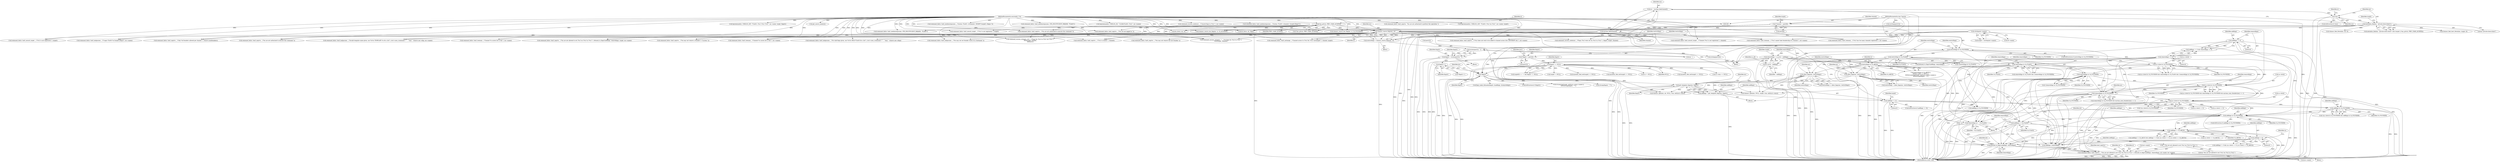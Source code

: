 digraph "0_atheme_c597156adc60a45b5f827793cd420945f47bc03b_1@pointer" {
"1000880" [label="(Call,command_fail(si, fault_noprivs, _(\"You are not allowed to set \2%s\2 on \2%s\2 in \2%s\2.\"), bitmask_to_flags2(addflags, removeflags), mt->name, mc->name))"];
"1000462" [label="(Call,chanacs_source_flags(mc, si))"];
"1000171" [label="(Call,metadata_find(mc, \"private:close:closer\"))"];
"1000159" [label="(Call,!mc)"];
"1000154" [label="(Call,mc = mychan_find(channel))"];
"1000156" [label="(Call,mychan_find(channel))"];
"1000114" [label="(Call,*channel = parv[0])"];
"1000109" [label="(MethodParameterIn,char *parv[])"];
"1000177" [label="(Call,has_priv(si, PRIV_CHAN_AUSPEX))"];
"1000107" [label="(MethodParameterIn,sourceinfo_t *si)"];
"1000883" [label="(Call,_(\"You are not allowed to set \2%s\2 on \2%s\2 in \2%s\2.\"))"];
"1000885" [label="(Call,bitmask_to_flags2(addflags, removeflags))"];
"1000807" [label="(Call,addflags != CA_AKICK)"];
"1000789" [label="(Call,addflags |= CA_FLAGS)"];
"1000785" [label="(Call,addflags & CA_FOUNDER)"];
"1000729" [label="(Call,addflags & CA_FOUNDER)"];
"1000554" [label="(Call,addflags == 0)"];
"1000586" [label="(Call,addflags == 0)"];
"1000580" [label="(Call,addflags = get_template_flags(mc, flagstr))"];
"1000582" [label="(Call,get_template_flags(mc, flagstr))"];
"1000521" [label="(Call,allow_flags(mc, restrictflags))"];
"1000482" [label="(Call,restrictflags & CA_AKICK)"];
"1000476" [label="(Call,restrictflags & CA_FLAGS)"];
"1000466" [label="(Call,restrictflags & CA_FOUNDER)"];
"1000460" [label="(Call,restrictflags = chanacs_source_flags(mc, si))"];
"1000527" [label="(Call,allow_flags(mc, restrictflags))"];
"1000361" [label="(Call,!flagstr)"];
"1000200" [label="(Call,flagstr == NULL)"];
"1000127" [label="(Call,*flagstr = parv[2])"];
"1000337" [label="(Call,flagstr++)"];
"1000326" [label="(Call,flagstr = strchr(parv[2], ' '))"];
"1000328" [label="(Call,strchr(parv[2], ' '))"];
"1000724" [label="(Call,ca->level & CA_FOUNDER)"];
"1000701" [label="(Call,ca->level & CA_FOUNDER)"];
"1000679" [label="(Call,ca->level & CA_FOUNDER)"];
"1000689" [label="(Call,removeflags & CA_FOUNDER)"];
"1000685" [label="(Call,removeflags & CA_FLAGS)"];
"1000557" [label="(Call,removeflags == 0)"];
"1000634" [label="(Call,removeflags = ca_all & ~addflags)"];
"1000636" [label="(Call,ca_all & ~addflags)"];
"1000707" [label="(Call,removeflags & CA_FOUNDER)"];
"1000811" [label="(Call,addflags != 0)"];
"1000792" [label="(Call,removeflags &= ~CA_FLAGS)"];
"1000662" [label="(Call,sstrdup(mt->name))"];
"1000678" [label="(Call,ca->level & CA_FOUNDER && removeflags & CA_FLAGS && !(removeflags & CA_FOUNDER))"];
"1000790" [label="(Identifier,addflags)"];
"1001005" [label="(Call,addflags | removeflags)"];
"1000163" [label="(Identifier,si)"];
"1000156" [label="(Call,mychan_find(channel))"];
"1000116" [label="(Call,parv[0])"];
"1000478" [label="(Identifier,CA_FLAGS)"];
"1000461" [label="(Identifier,restrictflags)"];
"1000546" [label="(Call,flags_make_bitmasks(flagstr, &addflags, &removeflags))"];
"1000707" [label="(Call,removeflags & CA_FOUNDER)"];
"1000378" [label="(Call,command_fail(si, fault_noprivs, _(\"You are not authorized to execute this command.\")))"];
"1000482" [label="(Call,restrictflags & CA_AKICK)"];
"1000320" [label="(Call,command_fail(si, fault_needmoreparams, _(\"Syntax: FLAGS <#channel> MODIFY [target] <flags>\")))"];
"1000484" [label="(Identifier,CA_AKICK)"];
"1000303" [label="(Call,myentity_find_ext(target) == NULL)"];
"1000686" [label="(Identifier,removeflags)"];
"1000176" [label="(Call,!has_priv(si, PRIV_CHAN_AUSPEX))"];
"1000360" [label="(ControlStructure,if (!flagstr))"];
"1000232" [label="(Call,do_list(si, mc, 0))"];
"1000179" [label="(Identifier,PRIV_CHAN_AUSPEX)"];
"1000725" [label="(Call,ca->level)"];
"1000435" [label="(Call,command_success_string(si, str1, _(\"Flags for \2%s\2 in \2%s\2 are \2%s\2.\"),\n\t\t\t\t\t\ttarget, channel,\n\t\t\t\t\t\tstr1))"];
"1000107" [label="(MethodParameterIn,sourceinfo_t *si)"];
"1000584" [label="(Identifier,flagstr)"];
"1000529" [label="(Identifier,restrictflags)"];
"1000143" [label="(Call,command_fail(si, fault_needmoreparams, STR_INSUFFICIENT_PARAMS, \"FLAGS\"))"];
"1000691" [label="(Identifier,CA_FOUNDER)"];
"1000605" [label="(Call,command_fail(si, fault_badparams, _(\"Usage: FLAGS %s [target] [flags]\"), mc->name))"];
"1000281" [label="(Call,logcommand(si, CMDLOG_DO, \"CLEAR:FLAGS: \2%s\2\", mc->name))"];
"1000154" [label="(Call,mc = mychan_find(channel))"];
"1000527" [label="(Call,allow_flags(mc, restrictflags))"];
"1000504" [label="(Call,command_fail(si, fault_noprivs, _(\"You are not authorized to execute this command.\")))"];
"1000689" [label="(Call,removeflags & CA_FOUNDER)"];
"1000882" [label="(Identifier,fault_noprivs)"];
"1000419" [label="(Call,chanacs_find_literal(mc, mt, 0))"];
"1000887" [label="(Identifier,removeflags)"];
"1000614" [label="(Call,command_fail(si, fault_badparams, _(\"Invalid template name given, use /%s%s TEMPLATE %s for a list\"), ircd->uses_rcommand ? \"\" : \"msg \", chansvs.me->disp, mc->name))"];
"1000810" [label="(Call,addflags != 0 && (ca->level == 0 || ca->level == CA_AKICK))"];
"1000172" [label="(Identifier,mc)"];
"1000582" [label="(Call,get_template_flags(mc, flagstr))"];
"1000587" [label="(Identifier,addflags)"];
"1000369" [label="(Identifier,mc)"];
"1000327" [label="(Identifier,flagstr)"];
"1000463" [label="(Identifier,mc)"];
"1000663" [label="(Call,mt->name)"];
"1000789" [label="(Call,addflags |= CA_FLAGS)"];
"1000817" [label="(Identifier,ca)"];
"1000794" [label="(Identifier,~CA_FLAGS)"];
"1000594" [label="(Identifier,target)"];
"1000580" [label="(Call,addflags = get_template_flags(mc, flagstr))"];
"1000361" [label="(Call,!flagstr)"];
"1000522" [label="(Identifier,mc)"];
"1000702" [label="(Call,ca->level)"];
"1000806" [label="(Call,addflags != CA_AKICK && addflags != 0 && (ca->level == 0 || ca->level == CA_AKICK))"];
"1000690" [label="(Identifier,removeflags)"];
"1000847" [label="(Call,command_fail(si, fault_toomany, _(\"Channel %s access list is full.\"), mc->name))"];
"1000820" [label="(Call,ca->level == CA_AKICK)"];
"1000559" [label="(Literal,0)"];
"1001010" [label="(Call,command_fail(si, fault_nochange, _(\"Channel access to \2%s\2 for \2%s\2 unchanged.\"), channel, target))"];
"1000693" [label="(Call,command_fail(si, fault_noprivs, _(\"You may not remove a founder's +f access.\")))"];
"1000373" [label="(Call,chanacs_source_has_flag(mc, si, CA_ACLVIEW))"];
"1000288" [label="(Call,command_success_nodata(si, _(\"Cleared flags in \2%s\2.\"), mc->name))"];
"1000723" [label="(Call,!(ca->level & CA_FOUNDER))"];
"1000528" [label="(Identifier,mc)"];
"1000895" [label="(Identifier,ca)"];
"1000475" [label="(Call,!(restrictflags & CA_FLAGS))"];
"1000127" [label="(Call,*flagstr = parv[2])"];
"1000679" [label="(Call,ca->level & CA_FOUNDER)"];
"1000636" [label="(Call,ca_all & ~addflags)"];
"1000793" [label="(Identifier,removeflags)"];
"1000177" [label="(Call,has_priv(si, PRIV_CHAN_AUSPEX))"];
"1000328" [label="(Call,strchr(parv[2], ' '))"];
"1000687" [label="(Identifier,CA_FLAGS)"];
"1000811" [label="(Call,addflags != 0)"];
"1000784" [label="(ControlStructure,if (addflags & CA_FOUNDER))"];
"1000635" [label="(Identifier,removeflags)"];
"1000148" [label="(Call,command_fail(si, fault_needmoreparams, _(\"Syntax: FLAGS <channel> [target] [flags]\")))"];
"1000881" [label="(Identifier,si)"];
"1000170" [label="(Call,metadata_find(mc, \"private:close:closer\") && (target || !has_priv(si, PRIV_CHAN_AUSPEX)))"];
"1000555" [label="(Identifier,addflags)"];
"1000660" [label="(Call,target = sstrdup(mt->name))"];
"1000140" [label="(Identifier,parc)"];
"1000464" [label="(Identifier,si)"];
"1000889" [label="(Identifier,mt)"];
"1000468" [label="(Identifier,CA_FOUNDER)"];
"1000329" [label="(Call,parv[2])"];
"1000709" [label="(Identifier,CA_FOUNDER)"];
"1000916" [label="(Call,command_fail(si, fault_badparams, _(\"You may not set founder status on a hostmask.\")))"];
"1000523" [label="(Identifier,restrictflags)"];
"1000260" [label="(Call,command_fail(si, fault_noprivs, \"You are not authorized to perform this operation.\"))"];
"1000307" [label="(Block,)"];
"1000722" [label="(Call,!(ca->level & CA_FOUNDER) && addflags & CA_FOUNDER)"];
"1000731" [label="(Identifier,CA_FOUNDER)"];
"1000346" [label="(Block,)"];
"1000588" [label="(Literal,0)"];
"1000715" [label="(Call,command_fail(si, fault_noprivs, _(\"You may not remove the last founder.\")))"];
"1000826" [label="(Call,command_fail(si, fault_noprivs, _(\"\2%s\2 does not wish to be added to channel access lists (NEVEROP set).\"), mt->name))"];
"1000557" [label="(Call,removeflags == 0)"];
"1000488" [label="(Identifier,si)"];
"1000332" [label="(Literal,' ')"];
"1000483" [label="(Identifier,restrictflags)"];
"1000342" [label="(Call,strdup(parv[2]))"];
"1000662" [label="(Call,sstrdup(mt->name))"];
"1000579" [label="(Block,)"];
"1000451" [label="(Call,logcommand(si, CMDLOG_GET, \"FLAGS: \2%s\2 on \2%s\2\", mc->name, target))"];
"1000634" [label="(Call,removeflags = ca_all & ~addflags)"];
"1000160" [label="(Identifier,mc)"];
"1000354" [label="(Call,command_fail(si, fault_noprivs, _(\"You are not logged in.\")))"];
"1000157" [label="(Identifier,channel)"];
"1000688" [label="(Call,!(removeflags & CA_FOUNDER))"];
"1000981" [label="(Call,bitmask_to_flags2(addflags, removeflags))"];
"1000912" [label="(Call,addflags & CA_FOUNDER)"];
"1000470" [label="(Identifier,restrictflags)"];
"1000792" [label="(Call,removeflags &= ~CA_FLAGS)"];
"1000812" [label="(Identifier,addflags)"];
"1000129" [label="(Call,parv[2])"];
"1000128" [label="(Identifier,flagstr)"];
"1000158" [label="(ControlStructure,if (!mc))"];
"1000651" [label="(Call,command_fail(si, fault_nosuch_target, _(\"\2%s\2 is not registered.\"), target))"];
"1000773" [label="(Call,command_fail(si, fault_toomany, _(\"\2%s\2 cannot take foundership of a channel.\"), mt->name))"];
"1000215" [label="(Call,do_list(si, mc, flags))"];
"1000115" [label="(Identifier,channel)"];
"1000424" [label="(Call,ca != NULL)"];
"1000481" [label="(Call,restrictflags & CA_AKICK ||\n\t\t\t\t\t\tsi->smu == NULL ||\n\t\t\t\t\t\tirccasecmp(target, entity(si->smu)->name) ||\n\t\t\t\t\t\tstrcmp(flagstr, \"-*\"))"];
"1000201" [label="(Identifier,flagstr)"];
"1000315" [label="(Call,command_fail(si, fault_needmoreparams, STR_INSUFFICIENT_PARAMS, \"FLAGS\"))"];
"1000708" [label="(Identifier,removeflags)"];
"1001030" [label="(Call,logcommand(si, CMDLOG_SET, \"FLAGS: \2%s\2 \2%s\2 \2%s\2\", mc->name, target, flagstr))"];
"1000122" [label="(Call,sstrdup(parv[1]))"];
"1000786" [label="(Identifier,addflags)"];
"1000741" [label="(Call,command_fail(si, fault_noprivs, _(\"Only %d founders allowed per channel.\"), chansvs.maxfounders))"];
"1000808" [label="(Identifier,addflags)"];
"1000798" [label="(Identifier,mt)"];
"1000642" [label="(Identifier,target)"];
"1000891" [label="(Call,mc->name)"];
"1000558" [label="(Identifier,removeflags)"];
"1000668" [label="(Call,chanacs_open(mc, mt, NULL, true, entity(si->smu)))"];
"1000109" [label="(MethodParameterIn,char *parv[])"];
"1000712" [label="(Identifier,mc)"];
"1000553" [label="(Call,addflags == 0 && removeflags == 0)"];
"1000181" [label="(Call,command_fail(si, fault_noprivs, _(\"\2%s\2 is closed.\"), channel))"];
"1000200" [label="(Call,flagstr == NULL)"];
"1000338" [label="(Identifier,flagstr)"];
"1001042" [label="(Call,get_source_name(si))"];
"1000729" [label="(Call,addflags & CA_FOUNDER)"];
"1000888" [label="(Call,mt->name)"];
"1000159" [label="(Call,!mc)"];
"1000585" [label="(ControlStructure,if (addflags == 0))"];
"1000583" [label="(Identifier,mc)"];
"1000121" [label="(Identifier,target)"];
"1000110" [label="(Block,)"];
"1000519" [label="(Call,restrictflags = allow_flags(mc, restrictflags))"];
"1000807" [label="(Call,addflags != CA_AKICK)"];
"1000477" [label="(Identifier,restrictflags)"];
"1000466" [label="(Call,restrictflags & CA_FOUNDER)"];
"1000467" [label="(Identifier,restrictflags)"];
"1000700" [label="(Call,ca->level & CA_FOUNDER && removeflags & CA_FOUNDER && mychan_num_founders(mc) == 1)"];
"1000581" [label="(Identifier,addflags)"];
"1000728" [label="(Identifier,CA_FOUNDER)"];
"1000638" [label="(Identifier,~addflags)"];
"1000586" [label="(Call,addflags == 0)"];
"1000791" [label="(Identifier,CA_FLAGS)"];
"1000460" [label="(Call,restrictflags = chanacs_source_flags(mc, si))"];
"1000757" [label="(Call,command_fail(si, fault_toomany, _(\"\2%s\2 has too many channels registered.\"), mt->name))"];
"1000476" [label="(Call,restrictflags & CA_FLAGS)"];
"1000202" [label="(Identifier,NULL)"];
"1000680" [label="(Call,ca->level)"];
"1000883" [label="(Call,_(\"You are not allowed to set \2%s\2 on \2%s\2 in \2%s\2.\"))"];
"1000246" [label="(Call,myentity_find_ext(target) == NULL)"];
"1000486" [label="(Call,si->smu == NULL)"];
"1000683" [label="(Identifier,CA_FOUNDER)"];
"1000839" [label="(Call,ca->level == 0)"];
"1000705" [label="(Identifier,CA_FOUNDER)"];
"1000491" [label="(Call,irccasecmp(target, entity(si->smu)->name) ||\n\t\t\t\t\t\tstrcmp(flagstr, \"-*\"))"];
"1000809" [label="(Identifier,CA_AKICK)"];
"1000976" [label="(Call,command_fail(si, fault_noprivs, _(\"You are not allowed to set \2%s\2 on \2%s\2 in \2%s\2.\"), bitmask_to_flags2(addflags, removeflags), target, mc->name))"];
"1000326" [label="(Call,flagstr = strchr(parv[2], ' '))"];
"1000706" [label="(Call,removeflags & CA_FOUNDER && mychan_num_founders(mc) == 1)"];
"1000175" [label="(Identifier,target)"];
"1000554" [label="(Call,addflags == 0)"];
"1000162" [label="(Call,command_fail(si, fault_nosuch_target, _(\"Channel \2%s\2 is not registered.\"), channel))"];
"1000155" [label="(Identifier,mc)"];
"1000785" [label="(Call,addflags & CA_FOUNDER)"];
"1000730" [label="(Identifier,addflags)"];
"1000813" [label="(Literal,0)"];
"1000194" [label="(Call,target[0] == '+' && flagstr == NULL)"];
"1000880" [label="(Call,command_fail(si, fault_noprivs, _(\"You are not allowed to set \2%s\2 on \2%s\2 in \2%s\2.\"), bitmask_to_flags2(addflags, removeflags), mt->name, mc->name))"];
"1000924" [label="(Call,chanacs_open(mc, NULL, target, true, entity(si->smu)))"];
"1000465" [label="(ControlStructure,if (restrictflags & CA_FOUNDER))"];
"1000500" [label="(Call,strcmp(flagstr, \"-*\"))"];
"1000724" [label="(Call,ca->level & CA_FOUNDER)"];
"1000402" [label="(Call,command_fail(si, fault_nosuch_target, _(\"\2%s\2 is not registered.\"), target))"];
"1000884" [label="(Literal,\"You are not allowed to set \2%s\2 on \2%s\2 in \2%s\2.\")"];
"1000334" [label="(Identifier,flagstr)"];
"1000444" [label="(Call,command_success_string(si, \"\", _(\"No flags for \2%s\2 in \2%s\2.\"),\n\t\t\t\t\t\ttarget, channel))"];
"1000525" [label="(Call,restrictflags |= allow_flags(mc, restrictflags))"];
"1000701" [label="(Call,ca->level & CA_FOUNDER)"];
"1000556" [label="(Literal,0)"];
"1000879" [label="(Block,)"];
"1000685" [label="(Call,removeflags & CA_FLAGS)"];
"1000788" [label="(Block,)"];
"1000815" [label="(Call,ca->level == 0)"];
"1000886" [label="(Identifier,addflags)"];
"1001023" [label="(Call,command_success_nodata(si, _(\"Flags \2%s\2 were set on \2%s\2 in \2%s\2.\"), flagstr, target, channel))"];
"1000389" [label="(Call,chanacs_find_host_literal(mc, target, 0))"];
"1000943" [label="(Call,command_fail(si, fault_toomany, _(\"Channel %s access list is full.\"), mc->name))"];
"1000787" [label="(Identifier,CA_FOUNDER)"];
"1000885" [label="(Call,bitmask_to_flags2(addflags, removeflags))"];
"1000178" [label="(Identifier,si)"];
"1000462" [label="(Call,chanacs_source_flags(mc, si))"];
"1000173" [label="(Literal,\"private:close:closer\")"];
"1000208" [label="(Call,target != NULL)"];
"1000114" [label="(Call,*channel = parv[0])"];
"1000637" [label="(Identifier,ca_all)"];
"1000227" [label="(Call,myentity_find_ext(target) == NULL)"];
"1000337" [label="(Call,flagstr++)"];
"1000561" [label="(Call,command_fail(si, fault_badparams, _(\"No valid flags given, use /%s%s HELP FLAGS for a list\"), ircd->uses_rcommand ? \"\" : \"msg \", chansvs.me->disp))"];
"1001048" [label="(MethodReturn,static void)"];
"1000336" [label="(Call,*flagstr++)"];
"1000684" [label="(Call,removeflags & CA_FLAGS && !(removeflags & CA_FOUNDER))"];
"1000521" [label="(Call,allow_flags(mc, restrictflags))"];
"1000171" [label="(Call,metadata_find(mc, \"private:close:closer\"))"];
"1000362" [label="(Identifier,flagstr)"];
"1000255" [label="(Call,chanacs_source_has_flag(mc, si, CA_FOUNDER))"];
"1000880" -> "1000879"  [label="AST: "];
"1000880" -> "1000891"  [label="CFG: "];
"1000881" -> "1000880"  [label="AST: "];
"1000882" -> "1000880"  [label="AST: "];
"1000883" -> "1000880"  [label="AST: "];
"1000885" -> "1000880"  [label="AST: "];
"1000888" -> "1000880"  [label="AST: "];
"1000891" -> "1000880"  [label="AST: "];
"1000895" -> "1000880"  [label="CFG: "];
"1000880" -> "1001048"  [label="DDG: "];
"1000880" -> "1001048"  [label="DDG: "];
"1000880" -> "1001048"  [label="DDG: "];
"1000880" -> "1001048"  [label="DDG: "];
"1000880" -> "1001048"  [label="DDG: "];
"1000880" -> "1001048"  [label="DDG: "];
"1000880" -> "1001048"  [label="DDG: "];
"1000462" -> "1000880"  [label="DDG: "];
"1000107" -> "1000880"  [label="DDG: "];
"1000883" -> "1000880"  [label="DDG: "];
"1000885" -> "1000880"  [label="DDG: "];
"1000885" -> "1000880"  [label="DDG: "];
"1000662" -> "1000880"  [label="DDG: "];
"1000462" -> "1000460"  [label="AST: "];
"1000462" -> "1000464"  [label="CFG: "];
"1000463" -> "1000462"  [label="AST: "];
"1000464" -> "1000462"  [label="AST: "];
"1000460" -> "1000462"  [label="CFG: "];
"1000462" -> "1001048"  [label="DDG: "];
"1000462" -> "1000460"  [label="DDG: "];
"1000462" -> "1000460"  [label="DDG: "];
"1000171" -> "1000462"  [label="DDG: "];
"1000177" -> "1000462"  [label="DDG: "];
"1000107" -> "1000462"  [label="DDG: "];
"1000462" -> "1000504"  [label="DDG: "];
"1000462" -> "1000521"  [label="DDG: "];
"1000462" -> "1000527"  [label="DDG: "];
"1000462" -> "1000561"  [label="DDG: "];
"1000462" -> "1000582"  [label="DDG: "];
"1000462" -> "1000605"  [label="DDG: "];
"1000462" -> "1000614"  [label="DDG: "];
"1000462" -> "1000651"  [label="DDG: "];
"1000462" -> "1000668"  [label="DDG: "];
"1000462" -> "1000693"  [label="DDG: "];
"1000462" -> "1000715"  [label="DDG: "];
"1000462" -> "1000741"  [label="DDG: "];
"1000462" -> "1000757"  [label="DDG: "];
"1000462" -> "1000773"  [label="DDG: "];
"1000462" -> "1000826"  [label="DDG: "];
"1000462" -> "1000847"  [label="DDG: "];
"1000462" -> "1000916"  [label="DDG: "];
"1000462" -> "1000924"  [label="DDG: "];
"1000462" -> "1000943"  [label="DDG: "];
"1000462" -> "1000976"  [label="DDG: "];
"1000462" -> "1001010"  [label="DDG: "];
"1000462" -> "1001023"  [label="DDG: "];
"1000171" -> "1000170"  [label="AST: "];
"1000171" -> "1000173"  [label="CFG: "];
"1000172" -> "1000171"  [label="AST: "];
"1000173" -> "1000171"  [label="AST: "];
"1000175" -> "1000171"  [label="CFG: "];
"1000170" -> "1000171"  [label="CFG: "];
"1000171" -> "1001048"  [label="DDG: "];
"1000171" -> "1000170"  [label="DDG: "];
"1000171" -> "1000170"  [label="DDG: "];
"1000159" -> "1000171"  [label="DDG: "];
"1000171" -> "1000215"  [label="DDG: "];
"1000171" -> "1000232"  [label="DDG: "];
"1000171" -> "1000255"  [label="DDG: "];
"1000171" -> "1000373"  [label="DDG: "];
"1000171" -> "1000389"  [label="DDG: "];
"1000171" -> "1000419"  [label="DDG: "];
"1000159" -> "1000158"  [label="AST: "];
"1000159" -> "1000160"  [label="CFG: "];
"1000160" -> "1000159"  [label="AST: "];
"1000163" -> "1000159"  [label="CFG: "];
"1000172" -> "1000159"  [label="CFG: "];
"1000159" -> "1001048"  [label="DDG: "];
"1000159" -> "1001048"  [label="DDG: "];
"1000154" -> "1000159"  [label="DDG: "];
"1000154" -> "1000110"  [label="AST: "];
"1000154" -> "1000156"  [label="CFG: "];
"1000155" -> "1000154"  [label="AST: "];
"1000156" -> "1000154"  [label="AST: "];
"1000160" -> "1000154"  [label="CFG: "];
"1000154" -> "1001048"  [label="DDG: "];
"1000156" -> "1000154"  [label="DDG: "];
"1000156" -> "1000157"  [label="CFG: "];
"1000157" -> "1000156"  [label="AST: "];
"1000156" -> "1001048"  [label="DDG: "];
"1000114" -> "1000156"  [label="DDG: "];
"1000156" -> "1000162"  [label="DDG: "];
"1000156" -> "1000181"  [label="DDG: "];
"1000156" -> "1000435"  [label="DDG: "];
"1000156" -> "1000444"  [label="DDG: "];
"1000156" -> "1001010"  [label="DDG: "];
"1000156" -> "1001023"  [label="DDG: "];
"1000114" -> "1000110"  [label="AST: "];
"1000114" -> "1000116"  [label="CFG: "];
"1000115" -> "1000114"  [label="AST: "];
"1000116" -> "1000114"  [label="AST: "];
"1000121" -> "1000114"  [label="CFG: "];
"1000114" -> "1001048"  [label="DDG: "];
"1000114" -> "1001048"  [label="DDG: "];
"1000109" -> "1000114"  [label="DDG: "];
"1000109" -> "1000106"  [label="AST: "];
"1000109" -> "1001048"  [label="DDG: "];
"1000109" -> "1000122"  [label="DDG: "];
"1000109" -> "1000127"  [label="DDG: "];
"1000109" -> "1000328"  [label="DDG: "];
"1000109" -> "1000342"  [label="DDG: "];
"1000177" -> "1000176"  [label="AST: "];
"1000177" -> "1000179"  [label="CFG: "];
"1000178" -> "1000177"  [label="AST: "];
"1000179" -> "1000177"  [label="AST: "];
"1000176" -> "1000177"  [label="CFG: "];
"1000177" -> "1001048"  [label="DDG: "];
"1000177" -> "1000176"  [label="DDG: "];
"1000177" -> "1000176"  [label="DDG: "];
"1000107" -> "1000177"  [label="DDG: "];
"1000177" -> "1000181"  [label="DDG: "];
"1000177" -> "1000215"  [label="DDG: "];
"1000177" -> "1000232"  [label="DDG: "];
"1000177" -> "1000255"  [label="DDG: "];
"1000177" -> "1000315"  [label="DDG: "];
"1000177" -> "1000354"  [label="DDG: "];
"1000177" -> "1000373"  [label="DDG: "];
"1000177" -> "1000378"  [label="DDG: "];
"1000177" -> "1000402"  [label="DDG: "];
"1000177" -> "1000435"  [label="DDG: "];
"1000177" -> "1000444"  [label="DDG: "];
"1000107" -> "1000106"  [label="AST: "];
"1000107" -> "1001048"  [label="DDG: "];
"1000107" -> "1000143"  [label="DDG: "];
"1000107" -> "1000148"  [label="DDG: "];
"1000107" -> "1000162"  [label="DDG: "];
"1000107" -> "1000181"  [label="DDG: "];
"1000107" -> "1000215"  [label="DDG: "];
"1000107" -> "1000232"  [label="DDG: "];
"1000107" -> "1000255"  [label="DDG: "];
"1000107" -> "1000260"  [label="DDG: "];
"1000107" -> "1000281"  [label="DDG: "];
"1000107" -> "1000288"  [label="DDG: "];
"1000107" -> "1000315"  [label="DDG: "];
"1000107" -> "1000320"  [label="DDG: "];
"1000107" -> "1000354"  [label="DDG: "];
"1000107" -> "1000373"  [label="DDG: "];
"1000107" -> "1000378"  [label="DDG: "];
"1000107" -> "1000402"  [label="DDG: "];
"1000107" -> "1000435"  [label="DDG: "];
"1000107" -> "1000444"  [label="DDG: "];
"1000107" -> "1000451"  [label="DDG: "];
"1000107" -> "1000504"  [label="DDG: "];
"1000107" -> "1000561"  [label="DDG: "];
"1000107" -> "1000605"  [label="DDG: "];
"1000107" -> "1000614"  [label="DDG: "];
"1000107" -> "1000651"  [label="DDG: "];
"1000107" -> "1000693"  [label="DDG: "];
"1000107" -> "1000715"  [label="DDG: "];
"1000107" -> "1000741"  [label="DDG: "];
"1000107" -> "1000757"  [label="DDG: "];
"1000107" -> "1000773"  [label="DDG: "];
"1000107" -> "1000826"  [label="DDG: "];
"1000107" -> "1000847"  [label="DDG: "];
"1000107" -> "1000916"  [label="DDG: "];
"1000107" -> "1000943"  [label="DDG: "];
"1000107" -> "1000976"  [label="DDG: "];
"1000107" -> "1001010"  [label="DDG: "];
"1000107" -> "1001023"  [label="DDG: "];
"1000107" -> "1001030"  [label="DDG: "];
"1000107" -> "1001042"  [label="DDG: "];
"1000883" -> "1000884"  [label="CFG: "];
"1000884" -> "1000883"  [label="AST: "];
"1000886" -> "1000883"  [label="CFG: "];
"1000885" -> "1000887"  [label="CFG: "];
"1000886" -> "1000885"  [label="AST: "];
"1000887" -> "1000885"  [label="AST: "];
"1000889" -> "1000885"  [label="CFG: "];
"1000885" -> "1001048"  [label="DDG: "];
"1000885" -> "1001048"  [label="DDG: "];
"1000807" -> "1000885"  [label="DDG: "];
"1000789" -> "1000885"  [label="DDG: "];
"1000785" -> "1000885"  [label="DDG: "];
"1000811" -> "1000885"  [label="DDG: "];
"1000707" -> "1000885"  [label="DDG: "];
"1000557" -> "1000885"  [label="DDG: "];
"1000634" -> "1000885"  [label="DDG: "];
"1000685" -> "1000885"  [label="DDG: "];
"1000792" -> "1000885"  [label="DDG: "];
"1000689" -> "1000885"  [label="DDG: "];
"1000807" -> "1000806"  [label="AST: "];
"1000807" -> "1000809"  [label="CFG: "];
"1000808" -> "1000807"  [label="AST: "];
"1000809" -> "1000807"  [label="AST: "];
"1000812" -> "1000807"  [label="CFG: "];
"1000806" -> "1000807"  [label="CFG: "];
"1000807" -> "1001048"  [label="DDG: "];
"1000807" -> "1001048"  [label="DDG: "];
"1000807" -> "1000806"  [label="DDG: "];
"1000807" -> "1000806"  [label="DDG: "];
"1000789" -> "1000807"  [label="DDG: "];
"1000785" -> "1000807"  [label="DDG: "];
"1000482" -> "1000807"  [label="DDG: "];
"1000807" -> "1000811"  [label="DDG: "];
"1000807" -> "1000820"  [label="DDG: "];
"1000807" -> "1001005"  [label="DDG: "];
"1000789" -> "1000788"  [label="AST: "];
"1000789" -> "1000791"  [label="CFG: "];
"1000790" -> "1000789"  [label="AST: "];
"1000791" -> "1000789"  [label="AST: "];
"1000793" -> "1000789"  [label="CFG: "];
"1000789" -> "1001048"  [label="DDG: "];
"1000789" -> "1001048"  [label="DDG: "];
"1000789" -> "1001048"  [label="DDG: "];
"1000785" -> "1000789"  [label="DDG: "];
"1000685" -> "1000789"  [label="DDG: "];
"1000476" -> "1000789"  [label="DDG: "];
"1000789" -> "1001005"  [label="DDG: "];
"1000785" -> "1000784"  [label="AST: "];
"1000785" -> "1000787"  [label="CFG: "];
"1000786" -> "1000785"  [label="AST: "];
"1000787" -> "1000785"  [label="AST: "];
"1000790" -> "1000785"  [label="CFG: "];
"1000798" -> "1000785"  [label="CFG: "];
"1000785" -> "1001048"  [label="DDG: "];
"1000785" -> "1001048"  [label="DDG: "];
"1000785" -> "1001048"  [label="DDG: "];
"1000729" -> "1000785"  [label="DDG: "];
"1000729" -> "1000785"  [label="DDG: "];
"1000554" -> "1000785"  [label="DDG: "];
"1000586" -> "1000785"  [label="DDG: "];
"1000724" -> "1000785"  [label="DDG: "];
"1000785" -> "1001005"  [label="DDG: "];
"1000729" -> "1000722"  [label="AST: "];
"1000729" -> "1000731"  [label="CFG: "];
"1000730" -> "1000729"  [label="AST: "];
"1000731" -> "1000729"  [label="AST: "];
"1000722" -> "1000729"  [label="CFG: "];
"1000729" -> "1001048"  [label="DDG: "];
"1000729" -> "1001048"  [label="DDG: "];
"1000729" -> "1000722"  [label="DDG: "];
"1000729" -> "1000722"  [label="DDG: "];
"1000554" -> "1000729"  [label="DDG: "];
"1000586" -> "1000729"  [label="DDG: "];
"1000724" -> "1000729"  [label="DDG: "];
"1000554" -> "1000553"  [label="AST: "];
"1000554" -> "1000556"  [label="CFG: "];
"1000555" -> "1000554"  [label="AST: "];
"1000556" -> "1000554"  [label="AST: "];
"1000558" -> "1000554"  [label="CFG: "];
"1000553" -> "1000554"  [label="CFG: "];
"1000554" -> "1001048"  [label="DDG: "];
"1000554" -> "1000553"  [label="DDG: "];
"1000554" -> "1000553"  [label="DDG: "];
"1000554" -> "1000912"  [label="DDG: "];
"1000586" -> "1000585"  [label="AST: "];
"1000586" -> "1000588"  [label="CFG: "];
"1000587" -> "1000586"  [label="AST: "];
"1000588" -> "1000586"  [label="AST: "];
"1000594" -> "1000586"  [label="CFG: "];
"1000635" -> "1000586"  [label="CFG: "];
"1000586" -> "1001048"  [label="DDG: "];
"1000586" -> "1001048"  [label="DDG: "];
"1000580" -> "1000586"  [label="DDG: "];
"1000586" -> "1000912"  [label="DDG: "];
"1000580" -> "1000579"  [label="AST: "];
"1000580" -> "1000582"  [label="CFG: "];
"1000581" -> "1000580"  [label="AST: "];
"1000582" -> "1000580"  [label="AST: "];
"1000587" -> "1000580"  [label="CFG: "];
"1000580" -> "1001048"  [label="DDG: "];
"1000582" -> "1000580"  [label="DDG: "];
"1000582" -> "1000580"  [label="DDG: "];
"1000582" -> "1000584"  [label="CFG: "];
"1000583" -> "1000582"  [label="AST: "];
"1000584" -> "1000582"  [label="AST: "];
"1000582" -> "1001048"  [label="DDG: "];
"1000582" -> "1001048"  [label="DDG: "];
"1000521" -> "1000582"  [label="DDG: "];
"1000527" -> "1000582"  [label="DDG: "];
"1000361" -> "1000582"  [label="DDG: "];
"1000582" -> "1000668"  [label="DDG: "];
"1000582" -> "1000924"  [label="DDG: "];
"1000521" -> "1000519"  [label="AST: "];
"1000521" -> "1000523"  [label="CFG: "];
"1000522" -> "1000521"  [label="AST: "];
"1000523" -> "1000521"  [label="AST: "];
"1000519" -> "1000521"  [label="CFG: "];
"1000521" -> "1001048"  [label="DDG: "];
"1000521" -> "1000519"  [label="DDG: "];
"1000521" -> "1000519"  [label="DDG: "];
"1000482" -> "1000521"  [label="DDG: "];
"1000476" -> "1000521"  [label="DDG: "];
"1000521" -> "1000668"  [label="DDG: "];
"1000521" -> "1000924"  [label="DDG: "];
"1000482" -> "1000481"  [label="AST: "];
"1000482" -> "1000484"  [label="CFG: "];
"1000483" -> "1000482"  [label="AST: "];
"1000484" -> "1000482"  [label="AST: "];
"1000488" -> "1000482"  [label="CFG: "];
"1000481" -> "1000482"  [label="CFG: "];
"1000482" -> "1001048"  [label="DDG: "];
"1000482" -> "1001048"  [label="DDG: "];
"1000482" -> "1000481"  [label="DDG: "];
"1000482" -> "1000481"  [label="DDG: "];
"1000476" -> "1000482"  [label="DDG: "];
"1000482" -> "1000527"  [label="DDG: "];
"1000476" -> "1000475"  [label="AST: "];
"1000476" -> "1000478"  [label="CFG: "];
"1000477" -> "1000476"  [label="AST: "];
"1000478" -> "1000476"  [label="AST: "];
"1000475" -> "1000476"  [label="CFG: "];
"1000476" -> "1001048"  [label="DDG: "];
"1000476" -> "1000475"  [label="DDG: "];
"1000476" -> "1000475"  [label="DDG: "];
"1000466" -> "1000476"  [label="DDG: "];
"1000476" -> "1000527"  [label="DDG: "];
"1000476" -> "1000685"  [label="DDG: "];
"1000466" -> "1000465"  [label="AST: "];
"1000466" -> "1000468"  [label="CFG: "];
"1000467" -> "1000466"  [label="AST: "];
"1000468" -> "1000466"  [label="AST: "];
"1000470" -> "1000466"  [label="CFG: "];
"1000477" -> "1000466"  [label="CFG: "];
"1000466" -> "1001048"  [label="DDG: "];
"1000466" -> "1001048"  [label="DDG: "];
"1000460" -> "1000466"  [label="DDG: "];
"1000466" -> "1000679"  [label="DDG: "];
"1000466" -> "1000912"  [label="DDG: "];
"1000460" -> "1000346"  [label="AST: "];
"1000461" -> "1000460"  [label="AST: "];
"1000467" -> "1000460"  [label="CFG: "];
"1000460" -> "1001048"  [label="DDG: "];
"1000527" -> "1000525"  [label="AST: "];
"1000527" -> "1000529"  [label="CFG: "];
"1000528" -> "1000527"  [label="AST: "];
"1000529" -> "1000527"  [label="AST: "];
"1000525" -> "1000527"  [label="CFG: "];
"1000527" -> "1001048"  [label="DDG: "];
"1000527" -> "1000525"  [label="DDG: "];
"1000527" -> "1000525"  [label="DDG: "];
"1000527" -> "1000668"  [label="DDG: "];
"1000527" -> "1000924"  [label="DDG: "];
"1000361" -> "1000360"  [label="AST: "];
"1000361" -> "1000362"  [label="CFG: "];
"1000362" -> "1000361"  [label="AST: "];
"1000369" -> "1000361"  [label="CFG: "];
"1000461" -> "1000361"  [label="CFG: "];
"1000361" -> "1001048"  [label="DDG: "];
"1000361" -> "1001048"  [label="DDG: "];
"1000200" -> "1000361"  [label="DDG: "];
"1000337" -> "1000361"  [label="DDG: "];
"1000127" -> "1000361"  [label="DDG: "];
"1000326" -> "1000361"  [label="DDG: "];
"1000361" -> "1000491"  [label="DDG: "];
"1000361" -> "1000500"  [label="DDG: "];
"1000361" -> "1000546"  [label="DDG: "];
"1000200" -> "1000194"  [label="AST: "];
"1000200" -> "1000202"  [label="CFG: "];
"1000201" -> "1000200"  [label="AST: "];
"1000202" -> "1000200"  [label="AST: "];
"1000194" -> "1000200"  [label="CFG: "];
"1000200" -> "1001048"  [label="DDG: "];
"1000200" -> "1001048"  [label="DDG: "];
"1000200" -> "1000194"  [label="DDG: "];
"1000200" -> "1000194"  [label="DDG: "];
"1000127" -> "1000200"  [label="DDG: "];
"1000200" -> "1000208"  [label="DDG: "];
"1000200" -> "1000227"  [label="DDG: "];
"1000200" -> "1000246"  [label="DDG: "];
"1000200" -> "1000303"  [label="DDG: "];
"1000200" -> "1000424"  [label="DDG: "];
"1000200" -> "1000486"  [label="DDG: "];
"1000200" -> "1000668"  [label="DDG: "];
"1000200" -> "1000924"  [label="DDG: "];
"1000127" -> "1000110"  [label="AST: "];
"1000127" -> "1000129"  [label="CFG: "];
"1000128" -> "1000127"  [label="AST: "];
"1000129" -> "1000127"  [label="AST: "];
"1000140" -> "1000127"  [label="CFG: "];
"1000127" -> "1001048"  [label="DDG: "];
"1000127" -> "1001048"  [label="DDG: "];
"1000337" -> "1000336"  [label="AST: "];
"1000337" -> "1000338"  [label="CFG: "];
"1000338" -> "1000337"  [label="AST: "];
"1000336" -> "1000337"  [label="CFG: "];
"1000337" -> "1001048"  [label="DDG: "];
"1000326" -> "1000337"  [label="DDG: "];
"1000326" -> "1000307"  [label="AST: "];
"1000326" -> "1000328"  [label="CFG: "];
"1000327" -> "1000326"  [label="AST: "];
"1000328" -> "1000326"  [label="AST: "];
"1000334" -> "1000326"  [label="CFG: "];
"1000326" -> "1001048"  [label="DDG: "];
"1000326" -> "1001048"  [label="DDG: "];
"1000328" -> "1000326"  [label="DDG: "];
"1000328" -> "1000326"  [label="DDG: "];
"1000328" -> "1000332"  [label="CFG: "];
"1000329" -> "1000328"  [label="AST: "];
"1000332" -> "1000328"  [label="AST: "];
"1000328" -> "1000342"  [label="DDG: "];
"1000724" -> "1000723"  [label="AST: "];
"1000724" -> "1000728"  [label="CFG: "];
"1000725" -> "1000724"  [label="AST: "];
"1000728" -> "1000724"  [label="AST: "];
"1000723" -> "1000724"  [label="CFG: "];
"1000724" -> "1001048"  [label="DDG: "];
"1000724" -> "1001048"  [label="DDG: "];
"1000724" -> "1000723"  [label="DDG: "];
"1000724" -> "1000723"  [label="DDG: "];
"1000701" -> "1000724"  [label="DDG: "];
"1000701" -> "1000724"  [label="DDG: "];
"1000707" -> "1000724"  [label="DDG: "];
"1000724" -> "1000815"  [label="DDG: "];
"1000724" -> "1000839"  [label="DDG: "];
"1000701" -> "1000700"  [label="AST: "];
"1000701" -> "1000705"  [label="CFG: "];
"1000702" -> "1000701"  [label="AST: "];
"1000705" -> "1000701"  [label="AST: "];
"1000708" -> "1000701"  [label="CFG: "];
"1000700" -> "1000701"  [label="CFG: "];
"1000701" -> "1001048"  [label="DDG: "];
"1000701" -> "1001048"  [label="DDG: "];
"1000701" -> "1000700"  [label="DDG: "];
"1000701" -> "1000700"  [label="DDG: "];
"1000679" -> "1000701"  [label="DDG: "];
"1000679" -> "1000701"  [label="DDG: "];
"1000689" -> "1000701"  [label="DDG: "];
"1000701" -> "1000707"  [label="DDG: "];
"1000679" -> "1000678"  [label="AST: "];
"1000679" -> "1000683"  [label="CFG: "];
"1000680" -> "1000679"  [label="AST: "];
"1000683" -> "1000679"  [label="AST: "];
"1000686" -> "1000679"  [label="CFG: "];
"1000678" -> "1000679"  [label="CFG: "];
"1000679" -> "1001048"  [label="DDG: "];
"1000679" -> "1001048"  [label="DDG: "];
"1000679" -> "1000678"  [label="DDG: "];
"1000679" -> "1000678"  [label="DDG: "];
"1000679" -> "1000689"  [label="DDG: "];
"1000689" -> "1000688"  [label="AST: "];
"1000689" -> "1000691"  [label="CFG: "];
"1000690" -> "1000689"  [label="AST: "];
"1000691" -> "1000689"  [label="AST: "];
"1000688" -> "1000689"  [label="CFG: "];
"1000689" -> "1001048"  [label="DDG: "];
"1000689" -> "1001048"  [label="DDG: "];
"1000689" -> "1000688"  [label="DDG: "];
"1000689" -> "1000688"  [label="DDG: "];
"1000685" -> "1000689"  [label="DDG: "];
"1000689" -> "1000707"  [label="DDG: "];
"1000689" -> "1000792"  [label="DDG: "];
"1000689" -> "1001005"  [label="DDG: "];
"1000685" -> "1000684"  [label="AST: "];
"1000685" -> "1000687"  [label="CFG: "];
"1000686" -> "1000685"  [label="AST: "];
"1000687" -> "1000685"  [label="AST: "];
"1000690" -> "1000685"  [label="CFG: "];
"1000684" -> "1000685"  [label="CFG: "];
"1000685" -> "1001048"  [label="DDG: "];
"1000685" -> "1001048"  [label="DDG: "];
"1000685" -> "1000684"  [label="DDG: "];
"1000685" -> "1000684"  [label="DDG: "];
"1000557" -> "1000685"  [label="DDG: "];
"1000634" -> "1000685"  [label="DDG: "];
"1000685" -> "1000707"  [label="DDG: "];
"1000685" -> "1000792"  [label="DDG: "];
"1000685" -> "1001005"  [label="DDG: "];
"1000557" -> "1000553"  [label="AST: "];
"1000557" -> "1000559"  [label="CFG: "];
"1000558" -> "1000557"  [label="AST: "];
"1000559" -> "1000557"  [label="AST: "];
"1000553" -> "1000557"  [label="CFG: "];
"1000557" -> "1001048"  [label="DDG: "];
"1000557" -> "1000553"  [label="DDG: "];
"1000557" -> "1000553"  [label="DDG: "];
"1000557" -> "1000707"  [label="DDG: "];
"1000557" -> "1000792"  [label="DDG: "];
"1000557" -> "1000981"  [label="DDG: "];
"1000557" -> "1001005"  [label="DDG: "];
"1000634" -> "1000579"  [label="AST: "];
"1000634" -> "1000636"  [label="CFG: "];
"1000635" -> "1000634"  [label="AST: "];
"1000636" -> "1000634"  [label="AST: "];
"1000642" -> "1000634"  [label="CFG: "];
"1000634" -> "1001048"  [label="DDG: "];
"1000634" -> "1001048"  [label="DDG: "];
"1000636" -> "1000634"  [label="DDG: "];
"1000636" -> "1000634"  [label="DDG: "];
"1000634" -> "1000707"  [label="DDG: "];
"1000634" -> "1000792"  [label="DDG: "];
"1000634" -> "1000981"  [label="DDG: "];
"1000634" -> "1001005"  [label="DDG: "];
"1000636" -> "1000638"  [label="CFG: "];
"1000637" -> "1000636"  [label="AST: "];
"1000638" -> "1000636"  [label="AST: "];
"1000636" -> "1001048"  [label="DDG: "];
"1000636" -> "1001048"  [label="DDG: "];
"1000707" -> "1000706"  [label="AST: "];
"1000707" -> "1000709"  [label="CFG: "];
"1000708" -> "1000707"  [label="AST: "];
"1000709" -> "1000707"  [label="AST: "];
"1000712" -> "1000707"  [label="CFG: "];
"1000706" -> "1000707"  [label="CFG: "];
"1000707" -> "1001048"  [label="DDG: "];
"1000707" -> "1001048"  [label="DDG: "];
"1000707" -> "1000706"  [label="DDG: "];
"1000707" -> "1000706"  [label="DDG: "];
"1000707" -> "1000792"  [label="DDG: "];
"1000707" -> "1001005"  [label="DDG: "];
"1000811" -> "1000810"  [label="AST: "];
"1000811" -> "1000813"  [label="CFG: "];
"1000812" -> "1000811"  [label="AST: "];
"1000813" -> "1000811"  [label="AST: "];
"1000817" -> "1000811"  [label="CFG: "];
"1000810" -> "1000811"  [label="CFG: "];
"1000811" -> "1001048"  [label="DDG: "];
"1000811" -> "1000810"  [label="DDG: "];
"1000811" -> "1000810"  [label="DDG: "];
"1000811" -> "1001005"  [label="DDG: "];
"1000792" -> "1000788"  [label="AST: "];
"1000792" -> "1000794"  [label="CFG: "];
"1000793" -> "1000792"  [label="AST: "];
"1000794" -> "1000792"  [label="AST: "];
"1000798" -> "1000792"  [label="CFG: "];
"1000792" -> "1001048"  [label="DDG: "];
"1000792" -> "1001048"  [label="DDG: "];
"1000792" -> "1001048"  [label="DDG: "];
"1000792" -> "1001005"  [label="DDG: "];
"1000662" -> "1000660"  [label="AST: "];
"1000662" -> "1000663"  [label="CFG: "];
"1000663" -> "1000662"  [label="AST: "];
"1000660" -> "1000662"  [label="CFG: "];
"1000662" -> "1001048"  [label="DDG: "];
"1000662" -> "1000660"  [label="DDG: "];
"1000662" -> "1000757"  [label="DDG: "];
"1000662" -> "1000773"  [label="DDG: "];
"1000662" -> "1000826"  [label="DDG: "];
}
